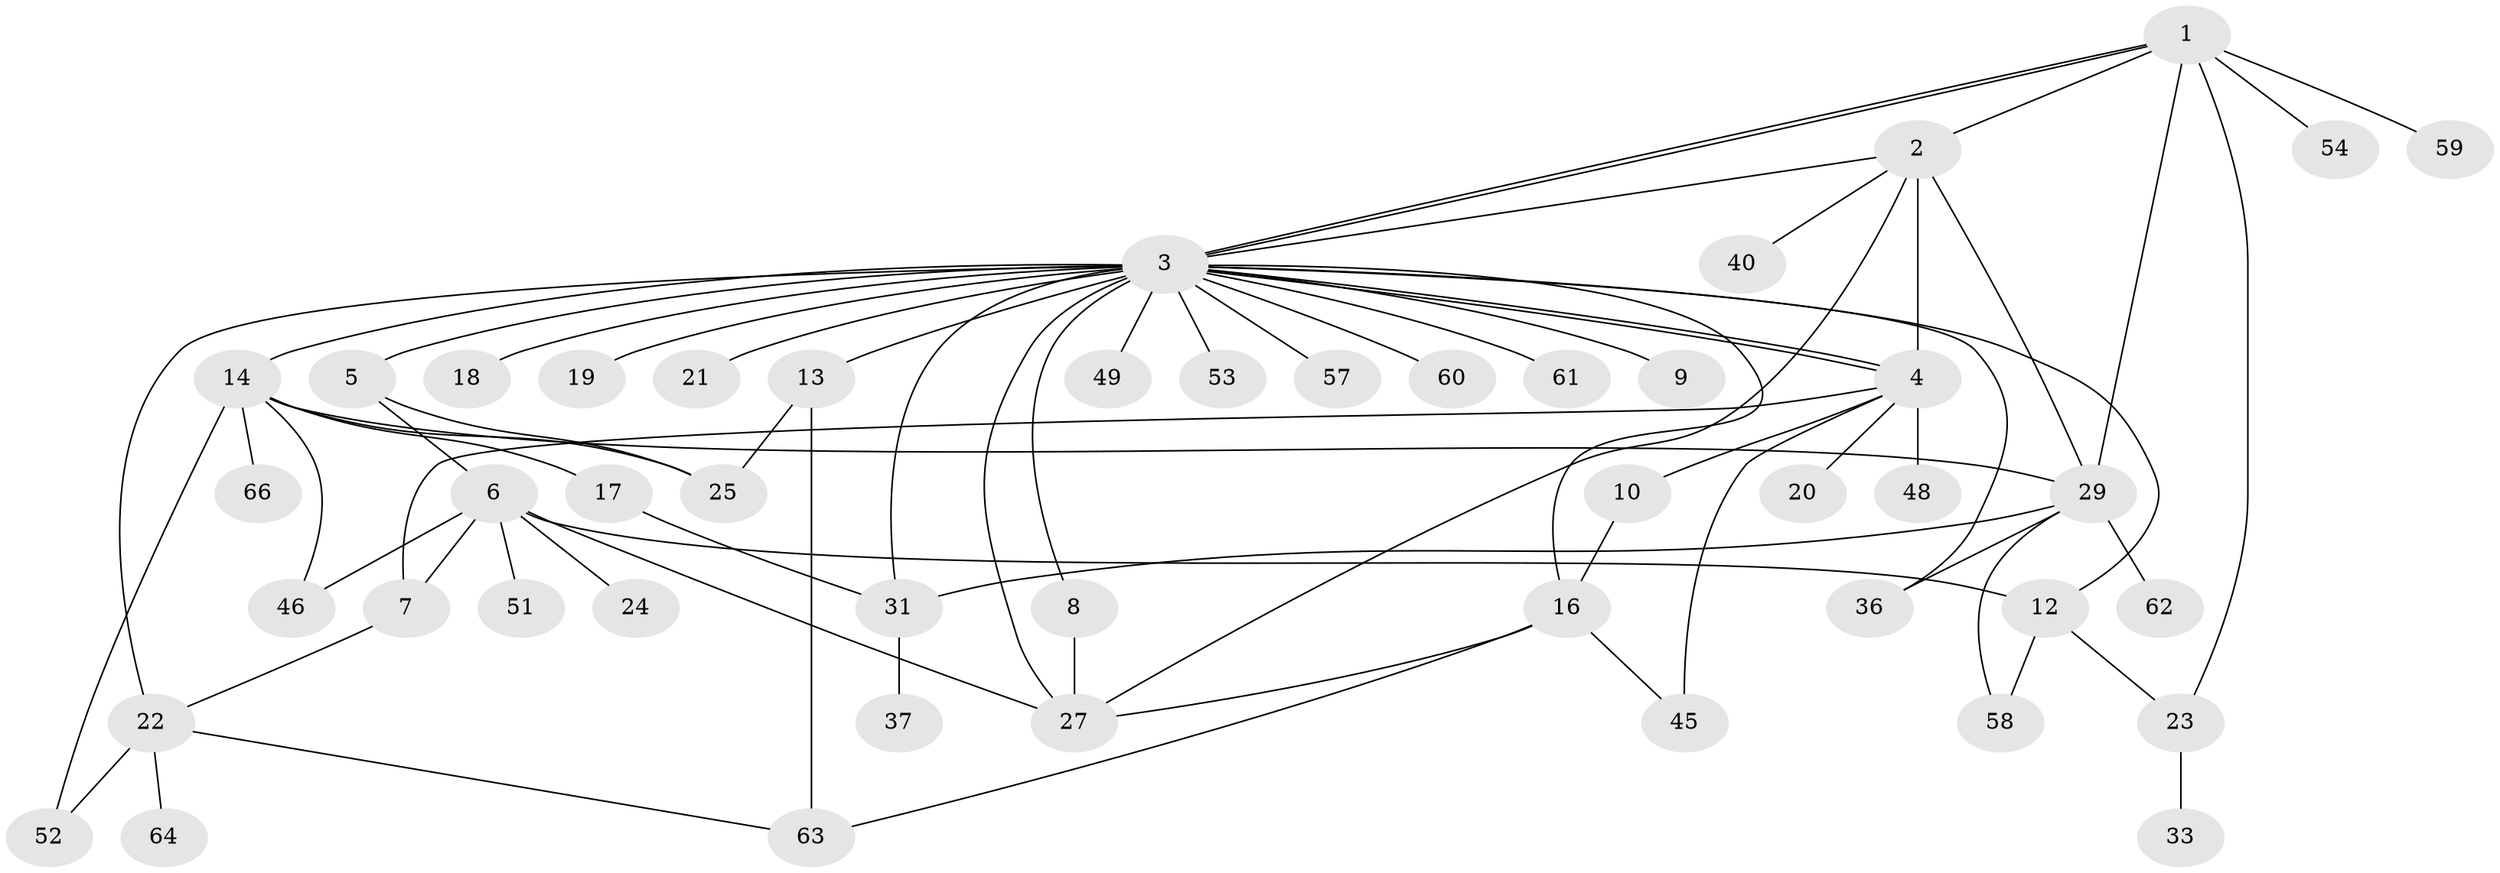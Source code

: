 // Generated by graph-tools (version 1.1) at 2025/23/03/03/25 07:23:51]
// undirected, 47 vertices, 72 edges
graph export_dot {
graph [start="1"]
  node [color=gray90,style=filled];
  1 [super="+65"];
  2 [super="+11"];
  3 [super="+39"];
  4 [super="+26"];
  5 [super="+43"];
  6 [super="+32"];
  7 [super="+42"];
  8;
  9;
  10 [super="+15"];
  12 [super="+30"];
  13 [super="+41"];
  14;
  16 [super="+28"];
  17 [super="+38"];
  18;
  19;
  20;
  21;
  22 [super="+44"];
  23 [super="+50"];
  24;
  25 [super="+55"];
  27 [super="+47"];
  29 [super="+35"];
  31 [super="+34"];
  33;
  36;
  37;
  40 [super="+56"];
  45;
  46;
  48;
  49;
  51;
  52;
  53;
  54;
  57;
  58;
  59;
  60;
  61;
  62;
  63;
  64;
  66;
  1 -- 2;
  1 -- 3;
  1 -- 3;
  1 -- 23;
  1 -- 29;
  1 -- 54;
  1 -- 59;
  2 -- 4 [weight=2];
  2 -- 29;
  2 -- 27;
  2 -- 40;
  2 -- 3;
  3 -- 4;
  3 -- 4;
  3 -- 5 [weight=2];
  3 -- 8;
  3 -- 9;
  3 -- 13;
  3 -- 14;
  3 -- 16;
  3 -- 18;
  3 -- 19;
  3 -- 21;
  3 -- 22 [weight=2];
  3 -- 27;
  3 -- 31;
  3 -- 36;
  3 -- 49;
  3 -- 53;
  3 -- 57;
  3 -- 60;
  3 -- 61;
  3 -- 12;
  4 -- 7;
  4 -- 10;
  4 -- 20;
  4 -- 45;
  4 -- 48;
  5 -- 6;
  5 -- 25;
  6 -- 12;
  6 -- 24;
  6 -- 46;
  6 -- 51;
  6 -- 27;
  6 -- 7;
  7 -- 22;
  8 -- 27 [weight=2];
  10 -- 16;
  12 -- 58;
  12 -- 23;
  13 -- 25;
  13 -- 63;
  14 -- 17;
  14 -- 25;
  14 -- 29;
  14 -- 46;
  14 -- 52;
  14 -- 66;
  16 -- 45;
  16 -- 63;
  16 -- 27;
  17 -- 31;
  22 -- 64;
  22 -- 52;
  22 -- 63;
  23 -- 33;
  29 -- 31;
  29 -- 58;
  29 -- 36;
  29 -- 62;
  31 -- 37;
}
